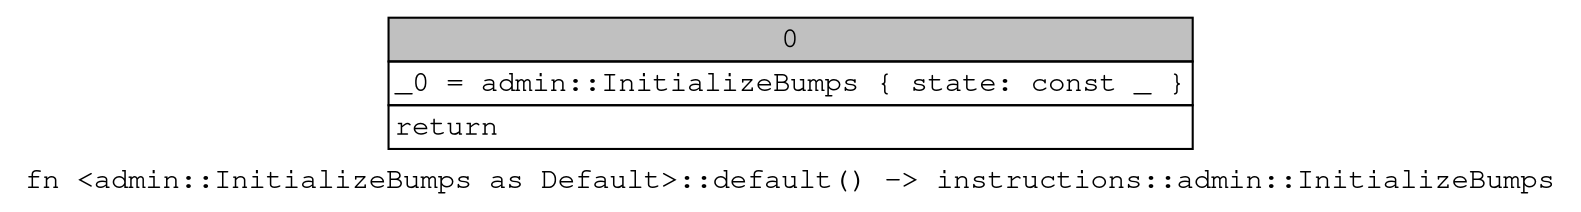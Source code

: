 digraph Mir_0_5690 {
    graph [fontname="Courier, monospace"];
    node [fontname="Courier, monospace"];
    edge [fontname="Courier, monospace"];
    label=<fn &lt;admin::InitializeBumps as Default&gt;::default() -&gt; instructions::admin::InitializeBumps<br align="left"/>>;
    bb0__0_5690 [shape="none", label=<<table border="0" cellborder="1" cellspacing="0"><tr><td bgcolor="gray" align="center" colspan="1">0</td></tr><tr><td align="left" balign="left">_0 = admin::InitializeBumps { state: const _ }<br/></td></tr><tr><td align="left">return</td></tr></table>>];
}
